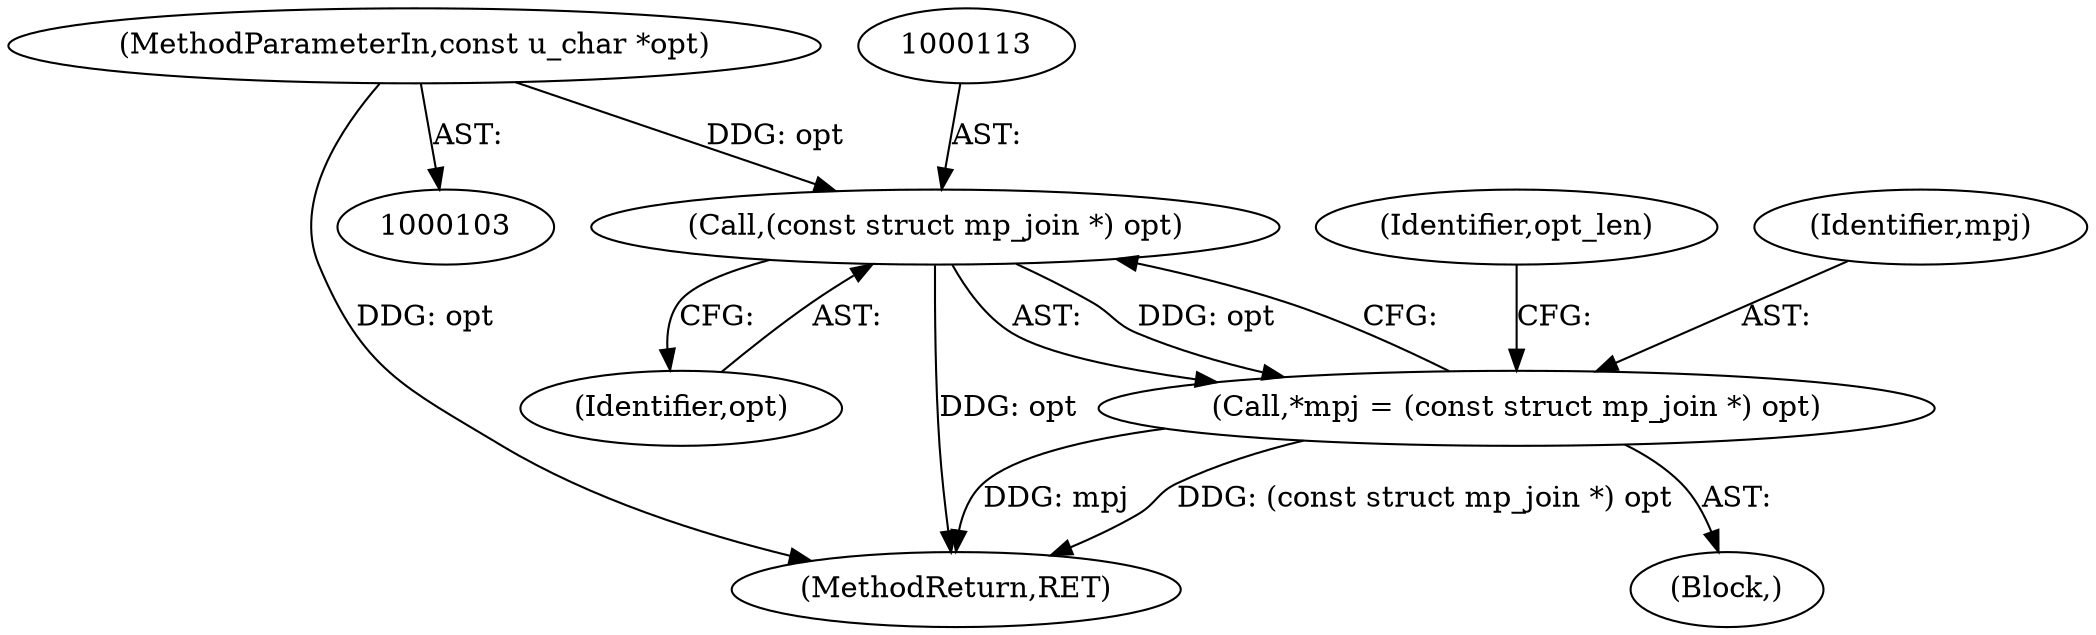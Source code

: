 digraph "0_tcpdump_4c3aee4bb0294c232d56b6d34e9eeb74f630fe8c_2@pointer" {
"1000105" [label="(MethodParameterIn,const u_char *opt)"];
"1000112" [label="(Call,(const struct mp_join *) opt)"];
"1000110" [label="(Call,*mpj = (const struct mp_join *) opt)"];
"1000114" [label="(Identifier,opt)"];
"1000120" [label="(Identifier,opt_len)"];
"1000105" [label="(MethodParameterIn,const u_char *opt)"];
"1000110" [label="(Call,*mpj = (const struct mp_join *) opt)"];
"1000108" [label="(Block,)"];
"1000111" [label="(Identifier,mpj)"];
"1000265" [label="(MethodReturn,RET)"];
"1000112" [label="(Call,(const struct mp_join *) opt)"];
"1000105" -> "1000103"  [label="AST: "];
"1000105" -> "1000265"  [label="DDG: opt"];
"1000105" -> "1000112"  [label="DDG: opt"];
"1000112" -> "1000110"  [label="AST: "];
"1000112" -> "1000114"  [label="CFG: "];
"1000113" -> "1000112"  [label="AST: "];
"1000114" -> "1000112"  [label="AST: "];
"1000110" -> "1000112"  [label="CFG: "];
"1000112" -> "1000265"  [label="DDG: opt"];
"1000112" -> "1000110"  [label="DDG: opt"];
"1000110" -> "1000108"  [label="AST: "];
"1000111" -> "1000110"  [label="AST: "];
"1000120" -> "1000110"  [label="CFG: "];
"1000110" -> "1000265"  [label="DDG: (const struct mp_join *) opt"];
"1000110" -> "1000265"  [label="DDG: mpj"];
}
